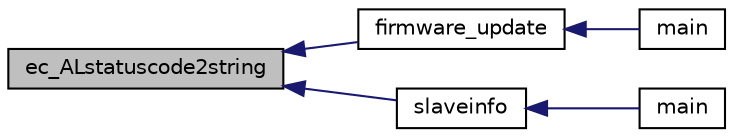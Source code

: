 digraph "ec_ALstatuscode2string"
{
 // INTERACTIVE_SVG=YES
  edge [fontname="Helvetica",fontsize="10",labelfontname="Helvetica",labelfontsize="10"];
  node [fontname="Helvetica",fontsize="10",shape=record];
  rankdir="LR";
  Node1 [label="ec_ALstatuscode2string",height=0.2,width=0.4,color="black", fillcolor="grey75", style="filled" fontcolor="black"];
  Node1 -> Node2 [dir="back",color="midnightblue",fontsize="10",style="solid",fontname="Helvetica"];
  Node2 [label="firmware_update",height=0.2,width=0.4,color="black", fillcolor="white", style="filled",URL="$fw__update_8c.html#a9e518a566b750155578e5328f5485c73"];
  Node2 -> Node3 [dir="back",color="midnightblue",fontsize="10",style="solid",fontname="Helvetica"];
  Node3 [label="main",height=0.2,width=0.4,color="black", fillcolor="white", style="filled",URL="$main_8xc.html#a840291bc02cba5474a4cb46a9b9566fe"];
  Node1 -> Node4 [dir="back",color="midnightblue",fontsize="10",style="solid",fontname="Helvetica"];
  Node4 [label="slaveinfo",height=0.2,width=0.4,color="black", fillcolor="white", style="filled",URL="$slaveinfo_8c.html#a3552c609d2e51520c4afde65240a22d6"];
  Node4 -> Node5 [dir="back",color="midnightblue",fontsize="10",style="solid",fontname="Helvetica"];
  Node5 [label="main",height=0.2,width=0.4,color="black", fillcolor="white", style="filled",URL="$slaveinfo_8c.html#a0ddf1224851353fc92bfbff6f499fa97"];
}
